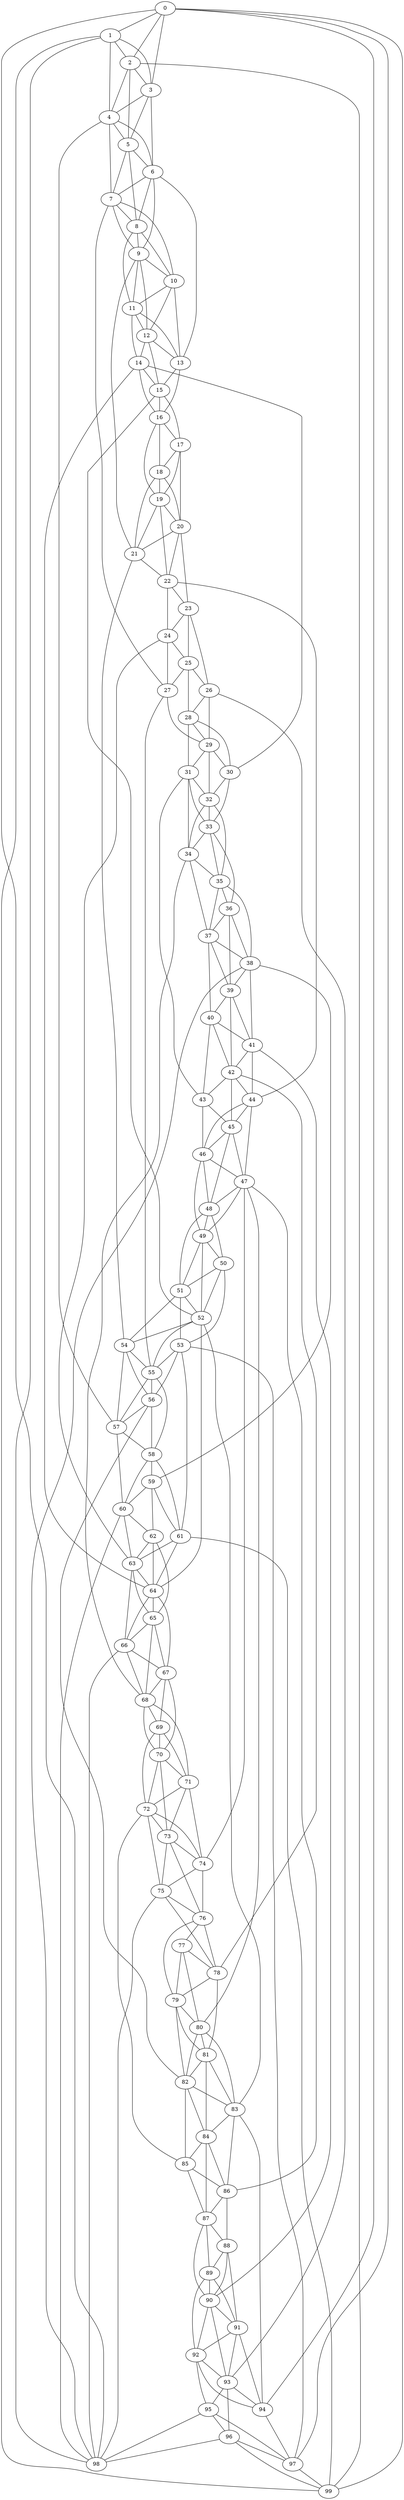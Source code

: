 strict graph "watts_strogatz_graph(100,6,0.1)" {
0;
1;
2;
3;
4;
5;
6;
7;
8;
9;
10;
11;
12;
13;
14;
15;
16;
17;
18;
19;
20;
21;
22;
23;
24;
25;
26;
27;
28;
29;
30;
31;
32;
33;
34;
35;
36;
37;
38;
39;
40;
41;
42;
43;
44;
45;
46;
47;
48;
49;
50;
51;
52;
53;
54;
55;
56;
57;
58;
59;
60;
61;
62;
63;
64;
65;
66;
67;
68;
69;
70;
71;
72;
73;
74;
75;
76;
77;
78;
79;
80;
81;
82;
83;
84;
85;
86;
87;
88;
89;
90;
91;
92;
93;
94;
95;
96;
97;
98;
99;
0 -- 1  [is_available=True, prob="1.0"];
0 -- 2  [is_available=True, prob="0.112128831712"];
0 -- 3  [is_available=True, prob="1.0"];
0 -- 97  [is_available=True, prob="0.927480081698"];
0 -- 98  [is_available=True, prob="1.0"];
0 -- 99  [is_available=True, prob="0.334903827917"];
0 -- 94  [is_available=True, prob="0.490976271307"];
1 -- 2  [is_available=True, prob="0.932063817024"];
1 -- 99  [is_available=True, prob="0.729968610135"];
1 -- 4  [is_available=True, prob="0.418561628294"];
1 -- 98  [is_available=True, prob="0.241674708934"];
1 -- 3  [is_available=True, prob="0.445561985788"];
2 -- 3  [is_available=True, prob="0.86377921816"];
2 -- 4  [is_available=True, prob="0.534831297607"];
2 -- 5  [is_available=True, prob="0.539143146005"];
2 -- 99  [is_available=True, prob="0.760470657782"];
3 -- 4  [is_available=True, prob="0.969232722174"];
3 -- 5  [is_available=True, prob="0.335969060022"];
3 -- 6  [is_available=True, prob="1.0"];
4 -- 5  [is_available=True, prob="1.0"];
4 -- 6  [is_available=True, prob="0.930382664607"];
4 -- 7  [is_available=True, prob="0.921583569454"];
4 -- 57  [is_available=True, prob="0.940153686409"];
5 -- 6  [is_available=True, prob="1.0"];
5 -- 7  [is_available=True, prob="1.0"];
5 -- 8  [is_available=True, prob="1.0"];
6 -- 7  [is_available=True, prob="0.634574458712"];
6 -- 8  [is_available=True, prob="0.557414117838"];
6 -- 9  [is_available=True, prob="0.986814154667"];
6 -- 13  [is_available=True, prob="1.0"];
7 -- 8  [is_available=True, prob="1.0"];
7 -- 9  [is_available=True, prob="0.944124736566"];
7 -- 10  [is_available=True, prob="0.331696117321"];
7 -- 27  [is_available=True, prob="0.679614185343"];
8 -- 9  [is_available=True, prob="0.819198808511"];
8 -- 10  [is_available=True, prob="0.356208101372"];
8 -- 11  [is_available=True, prob="0.805174872007"];
9 -- 10  [is_available=True, prob="1.0"];
9 -- 11  [is_available=True, prob="0.765263919464"];
9 -- 12  [is_available=True, prob="0.85821541229"];
9 -- 21  [is_available=True, prob="1.0"];
10 -- 11  [is_available=True, prob="0.197035879989"];
10 -- 12  [is_available=True, prob="0.92917566675"];
10 -- 13  [is_available=True, prob="0.131897525778"];
11 -- 12  [is_available=True, prob="0.773882598483"];
11 -- 13  [is_available=True, prob="0.105163760057"];
11 -- 14  [is_available=True, prob="0.73768689742"];
12 -- 13  [is_available=True, prob="0.742663645228"];
12 -- 14  [is_available=True, prob="0.325049578745"];
12 -- 15  [is_available=True, prob="0.15154192456"];
13 -- 15  [is_available=True, prob="0.776209308201"];
13 -- 16  [is_available=True, prob="0.863174204178"];
14 -- 64  [is_available=True, prob="0.437508576144"];
14 -- 15  [is_available=True, prob="0.522670045326"];
14 -- 16  [is_available=True, prob="0.619629402887"];
14 -- 30  [is_available=True, prob="0.0867495315313"];
15 -- 16  [is_available=True, prob="0.218107770487"];
15 -- 17  [is_available=True, prob="0.349669726935"];
15 -- 52  [is_available=True, prob="0.807820579916"];
16 -- 17  [is_available=True, prob="0.977999134515"];
16 -- 18  [is_available=True, prob="0.676331061624"];
16 -- 19  [is_available=True, prob="1.0"];
17 -- 18  [is_available=True, prob="0.276489254405"];
17 -- 19  [is_available=True, prob="1.0"];
17 -- 20  [is_available=True, prob="0.823814087759"];
18 -- 19  [is_available=True, prob="0.555050792737"];
18 -- 20  [is_available=True, prob="0.142250634058"];
18 -- 21  [is_available=True, prob="0.369732210778"];
19 -- 20  [is_available=True, prob="0.585175274133"];
19 -- 21  [is_available=True, prob="0.0135388791585"];
19 -- 22  [is_available=True, prob="1.0"];
20 -- 21  [is_available=True, prob="0.959466379374"];
20 -- 22  [is_available=True, prob="0.708901713715"];
20 -- 23  [is_available=True, prob="0.291169846648"];
21 -- 54  [is_available=True, prob="1.0"];
21 -- 22  [is_available=True, prob="1.0"];
22 -- 44  [is_available=True, prob="1.0"];
22 -- 23  [is_available=True, prob="0.0787677893394"];
22 -- 24  [is_available=True, prob="1.0"];
23 -- 24  [is_available=True, prob="0.63965156165"];
23 -- 25  [is_available=True, prob="1.0"];
23 -- 26  [is_available=True, prob="0.73006049782"];
24 -- 25  [is_available=True, prob="0.0635840403507"];
24 -- 27  [is_available=True, prob="0.438052212051"];
24 -- 63  [is_available=True, prob="0.98968027706"];
25 -- 26  [is_available=True, prob="0.704138950378"];
25 -- 27  [is_available=True, prob="0.639447039262"];
25 -- 28  [is_available=True, prob="0.352727829318"];
26 -- 93  [is_available=True, prob="0.50751821238"];
26 -- 28  [is_available=True, prob="0.778143376864"];
26 -- 29  [is_available=True, prob="0.144954058561"];
27 -- 55  [is_available=True, prob="0.89473858728"];
27 -- 29  [is_available=True, prob="1.0"];
28 -- 29  [is_available=True, prob="1.0"];
28 -- 30  [is_available=True, prob="0.476831680712"];
28 -- 31  [is_available=True, prob="0.988544931537"];
29 -- 32  [is_available=True, prob="1.0"];
29 -- 30  [is_available=True, prob="0.217978244999"];
29 -- 31  [is_available=True, prob="0.80440885049"];
30 -- 32  [is_available=True, prob="0.330192421578"];
30 -- 33  [is_available=True, prob="0.97712588459"];
31 -- 32  [is_available=True, prob="1.0"];
31 -- 33  [is_available=True, prob="0.738964839774"];
31 -- 34  [is_available=True, prob="0.223570466561"];
31 -- 43  [is_available=True, prob="0.169644889751"];
32 -- 33  [is_available=True, prob="0.957931840245"];
32 -- 34  [is_available=True, prob="0.155679433711"];
32 -- 35  [is_available=True, prob="0.409019288085"];
33 -- 34  [is_available=True, prob="1.0"];
33 -- 35  [is_available=True, prob="1.0"];
33 -- 36  [is_available=True, prob="1.0"];
34 -- 35  [is_available=True, prob="0.942856826288"];
34 -- 68  [is_available=True, prob="0.677122983349"];
34 -- 37  [is_available=True, prob="0.956642836709"];
35 -- 36  [is_available=True, prob="1.0"];
35 -- 37  [is_available=True, prob="0.953284688573"];
35 -- 38  [is_available=True, prob="1.0"];
36 -- 37  [is_available=True, prob="1.0"];
36 -- 38  [is_available=True, prob="1.0"];
36 -- 39  [is_available=True, prob="1.0"];
37 -- 38  [is_available=True, prob="1.0"];
37 -- 39  [is_available=True, prob="0.705373141552"];
37 -- 40  [is_available=True, prob="0.842240148461"];
38 -- 98  [is_available=True, prob="0.762294659407"];
38 -- 39  [is_available=True, prob="0.775951359327"];
38 -- 41  [is_available=True, prob="0.842522437496"];
38 -- 59  [is_available=True, prob="0.92204969724"];
39 -- 40  [is_available=True, prob="0.0843623772995"];
39 -- 41  [is_available=True, prob="0.880789341703"];
39 -- 42  [is_available=True, prob="0.698011905179"];
40 -- 41  [is_available=True, prob="0.652604868196"];
40 -- 42  [is_available=True, prob="0.44784070338"];
40 -- 43  [is_available=True, prob="0.0476157216779"];
41 -- 42  [is_available=True, prob="0.868107281537"];
41 -- 44  [is_available=True, prob="0.360415141899"];
41 -- 90  [is_available=True, prob="0.303995764724"];
42 -- 43  [is_available=True, prob="0.764624358827"];
42 -- 44  [is_available=True, prob="0.27933230103"];
42 -- 45  [is_available=True, prob="0.850355920796"];
42 -- 78  [is_available=True, prob="1.0"];
43 -- 45  [is_available=True, prob="1.0"];
43 -- 46  [is_available=True, prob="0.624448680963"];
44 -- 45  [is_available=True, prob="1.0"];
44 -- 46  [is_available=True, prob="1.0"];
44 -- 47  [is_available=True, prob="0.899043709272"];
45 -- 46  [is_available=True, prob="0.578887287668"];
45 -- 47  [is_available=True, prob="0.356116927168"];
45 -- 48  [is_available=True, prob="0.638778907001"];
46 -- 47  [is_available=True, prob="0.713392298578"];
46 -- 48  [is_available=True, prob="0.704621331788"];
46 -- 49  [is_available=True, prob="1.0"];
47 -- 80  [is_available=True, prob="0.160652359339"];
47 -- 74  [is_available=True, prob="0.24050027949"];
47 -- 48  [is_available=True, prob="0.132592400277"];
47 -- 49  [is_available=True, prob="0.352973490188"];
47 -- 86  [is_available=True, prob="0.249744602283"];
48 -- 49  [is_available=True, prob="0.991331681819"];
48 -- 50  [is_available=True, prob="0.433273415729"];
48 -- 51  [is_available=True, prob="0.635949881321"];
49 -- 50  [is_available=True, prob="0.871387735603"];
49 -- 51  [is_available=True, prob="0.590510979211"];
49 -- 52  [is_available=True, prob="0.0887006753189"];
50 -- 51  [is_available=True, prob="0.295623592004"];
50 -- 52  [is_available=True, prob="1.0"];
50 -- 53  [is_available=True, prob="1.0"];
51 -- 52  [is_available=True, prob="0.413048966399"];
51 -- 53  [is_available=True, prob="0.234446832514"];
51 -- 54  [is_available=True, prob="0.70507469937"];
52 -- 64  [is_available=True, prob="0.976530488499"];
52 -- 83  [is_available=True, prob="1.0"];
52 -- 54  [is_available=True, prob="0.187424483514"];
52 -- 55  [is_available=True, prob="0.767184039711"];
53 -- 97  [is_available=True, prob="0.344261023809"];
53 -- 55  [is_available=True, prob="0.406673750286"];
53 -- 56  [is_available=True, prob="0.712940014136"];
53 -- 61  [is_available=True, prob="0.376191111789"];
54 -- 55  [is_available=True, prob="0.4115385061"];
54 -- 56  [is_available=True, prob="0.807902719434"];
54 -- 57  [is_available=True, prob="0.813293464705"];
55 -- 56  [is_available=True, prob="0.0795806851101"];
55 -- 57  [is_available=True, prob="0.377069877348"];
55 -- 58  [is_available=True, prob="0.259848156431"];
56 -- 82  [is_available=True, prob="0.92195756365"];
56 -- 57  [is_available=True, prob="1.0"];
56 -- 58  [is_available=True, prob="0.225708961094"];
57 -- 58  [is_available=True, prob="0.827875159839"];
57 -- 60  [is_available=True, prob="0.720089318266"];
58 -- 59  [is_available=True, prob="0.0293443474651"];
58 -- 60  [is_available=True, prob="0.789091117203"];
58 -- 61  [is_available=True, prob="1.0"];
59 -- 60  [is_available=True, prob="0.459732381109"];
59 -- 61  [is_available=True, prob="0.405694472655"];
59 -- 62  [is_available=True, prob="0.862954566828"];
60 -- 98  [is_available=True, prob="0.402870171385"];
60 -- 62  [is_available=True, prob="1.0"];
60 -- 63  [is_available=True, prob="0.418869039945"];
61 -- 64  [is_available=True, prob="1.0"];
61 -- 99  [is_available=True, prob="0.789189281609"];
61 -- 63  [is_available=True, prob="1.0"];
62 -- 64  [is_available=True, prob="0.896994515449"];
62 -- 65  [is_available=True, prob="1.0"];
62 -- 63  [is_available=True, prob="0.68211341463"];
63 -- 64  [is_available=True, prob="0.318060719821"];
63 -- 65  [is_available=True, prob="1.0"];
63 -- 66  [is_available=True, prob="0.221778361374"];
64 -- 65  [is_available=True, prob="0.48379374347"];
64 -- 66  [is_available=True, prob="0.766111687933"];
64 -- 67  [is_available=True, prob="0.683186691433"];
65 -- 66  [is_available=True, prob="0.364437115672"];
65 -- 67  [is_available=True, prob="1.0"];
65 -- 68  [is_available=True, prob="0.609318034734"];
66 -- 98  [is_available=True, prob="0.939564433667"];
66 -- 67  [is_available=True, prob="0.31095703916"];
66 -- 68  [is_available=True, prob="1.0"];
67 -- 68  [is_available=True, prob="0.115225220066"];
67 -- 69  [is_available=True, prob="1.0"];
67 -- 70  [is_available=True, prob="0.749935236208"];
68 -- 69  [is_available=True, prob="0.780756155655"];
68 -- 70  [is_available=True, prob="0.302510591133"];
68 -- 71  [is_available=True, prob="0.148470996177"];
69 -- 70  [is_available=True, prob="0.282979802348"];
69 -- 71  [is_available=True, prob="0.843801567324"];
69 -- 72  [is_available=True, prob="0.208932177924"];
70 -- 71  [is_available=True, prob="0.0110818606346"];
70 -- 72  [is_available=True, prob="0.093435399949"];
70 -- 73  [is_available=True, prob="1.0"];
71 -- 72  [is_available=True, prob="0.148983207578"];
71 -- 73  [is_available=True, prob="0.0834075275135"];
71 -- 74  [is_available=True, prob="1.0"];
72 -- 73  [is_available=True, prob="0.341078389259"];
72 -- 74  [is_available=True, prob="0.428723738797"];
72 -- 75  [is_available=True, prob="0.149583433771"];
72 -- 85  [is_available=True, prob="0.674371753768"];
73 -- 74  [is_available=True, prob="0.0764985623961"];
73 -- 75  [is_available=True, prob="0.102963643545"];
73 -- 76  [is_available=True, prob="0.0557120462557"];
74 -- 75  [is_available=True, prob="0.0944354747955"];
74 -- 76  [is_available=True, prob="1.0"];
75 -- 98  [is_available=True, prob="0.24748267653"];
75 -- 76  [is_available=True, prob="0.977626223067"];
75 -- 78  [is_available=True, prob="0.0204344497725"];
76 -- 77  [is_available=True, prob="0.16868779875"];
76 -- 78  [is_available=True, prob="0.556082068642"];
76 -- 79  [is_available=True, prob="1.0"];
77 -- 78  [is_available=True, prob="1.0"];
77 -- 79  [is_available=True, prob="1.0"];
77 -- 80  [is_available=True, prob="0.818084759973"];
78 -- 79  [is_available=True, prob="0.461259335122"];
78 -- 81  [is_available=True, prob="0.588752049177"];
79 -- 80  [is_available=True, prob="1.0"];
79 -- 81  [is_available=True, prob="0.105457051155"];
79 -- 82  [is_available=True, prob="0.830998596207"];
80 -- 81  [is_available=True, prob="0.123674407144"];
80 -- 82  [is_available=True, prob="0.386306857584"];
80 -- 83  [is_available=True, prob="0.683633477498"];
81 -- 82  [is_available=True, prob="0.366157004601"];
81 -- 83  [is_available=True, prob="0.3370312656"];
81 -- 84  [is_available=True, prob="0.814872756701"];
82 -- 83  [is_available=True, prob="1.0"];
82 -- 84  [is_available=True, prob="0.729750150136"];
82 -- 85  [is_available=True, prob="1.0"];
83 -- 84  [is_available=True, prob="1.0"];
83 -- 86  [is_available=True, prob="0.932952697346"];
83 -- 94  [is_available=True, prob="0.300778202135"];
84 -- 85  [is_available=True, prob="1.0"];
84 -- 86  [is_available=True, prob="1.0"];
84 -- 87  [is_available=True, prob="0.63486587475"];
85 -- 86  [is_available=True, prob="0.318883386385"];
85 -- 87  [is_available=True, prob="0.262985092797"];
86 -- 87  [is_available=True, prob="0.292641234887"];
86 -- 88  [is_available=True, prob="0.888565619452"];
87 -- 88  [is_available=True, prob="0.508917893517"];
87 -- 89  [is_available=True, prob="0.507582273858"];
87 -- 90  [is_available=True, prob="0.0315904320596"];
88 -- 89  [is_available=True, prob="1.0"];
88 -- 90  [is_available=True, prob="0.425672951283"];
88 -- 91  [is_available=True, prob="0.842870557161"];
89 -- 90  [is_available=True, prob="0.0959795074945"];
89 -- 91  [is_available=True, prob="0.396305939108"];
89 -- 92  [is_available=True, prob="0.771919709867"];
90 -- 91  [is_available=True, prob="0.28030136909"];
90 -- 92  [is_available=True, prob="1.0"];
90 -- 93  [is_available=True, prob="0.846781213549"];
91 -- 92  [is_available=True, prob="0.888333886168"];
91 -- 93  [is_available=True, prob="1.0"];
91 -- 94  [is_available=True, prob="0.650251993152"];
92 -- 93  [is_available=True, prob="1.0"];
92 -- 94  [is_available=True, prob="1.0"];
92 -- 95  [is_available=True, prob="1.0"];
93 -- 96  [is_available=True, prob="1.0"];
93 -- 94  [is_available=True, prob="0.436684388941"];
93 -- 95  [is_available=True, prob="0.31010732944"];
94 -- 97  [is_available=True, prob="0.849642973155"];
95 -- 96  [is_available=True, prob="0.66888563364"];
95 -- 97  [is_available=True, prob="1.0"];
95 -- 98  [is_available=True, prob="1.0"];
96 -- 97  [is_available=True, prob="0.863101571393"];
96 -- 98  [is_available=True, prob="0.556766192242"];
96 -- 99  [is_available=True, prob="0.944784721175"];
97 -- 99  [is_available=True, prob="0.0886018448577"];
}
